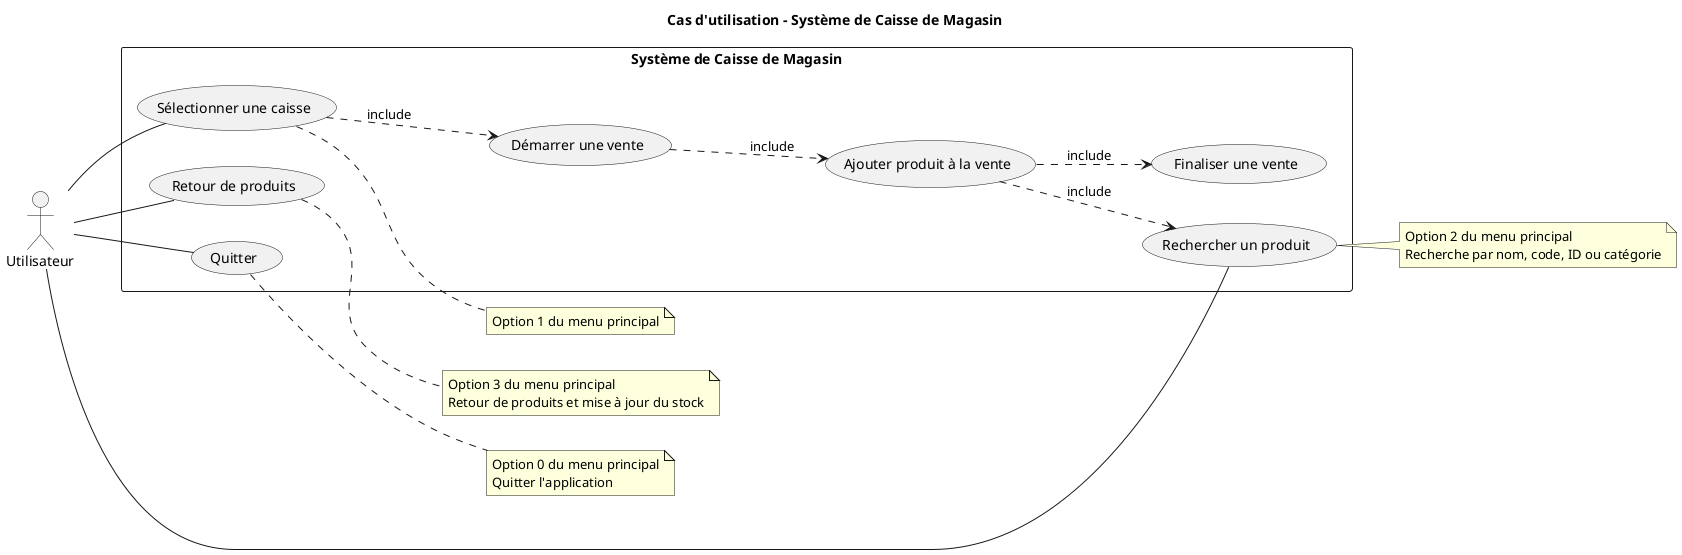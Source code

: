 @startuml
left to right direction
actor Utilisateur

rectangle "Système de Caisse de Magasin" {
  usecase "Sélectionner une caisse" as UC1
  usecase "Rechercher un produit" as UC2
  usecase "Retour de produits" as UC3
  usecase "Quitter" as UC4
  
  usecase "Démarrer une vente" as UC1_1
  usecase "Ajouter produit à la vente" as UC1_2
  usecase "Finaliser une vente" as UC1_3
}

Utilisateur -- UC1
Utilisateur -- UC2
Utilisateur -- UC3
Utilisateur -- UC4

UC1 ..> UC1_1 : include
UC1_1 ..> UC1_2 : include
UC1_2 ..> UC1_3 : include
UC1_2 ..> UC2 : include

note right of UC1 : Option 1 du menu principal

note right of UC2 : Option 2 du menu principal\nRecherche par nom, code, ID ou catégorie

note right of UC3 : Option 3 du menu principal\nRetour de produits et mise à jour du stock

note right of UC4 : Option 0 du menu principal\nQuitter l'application

title Cas d'utilisation - Système de Caisse de Magasin
@enduml 